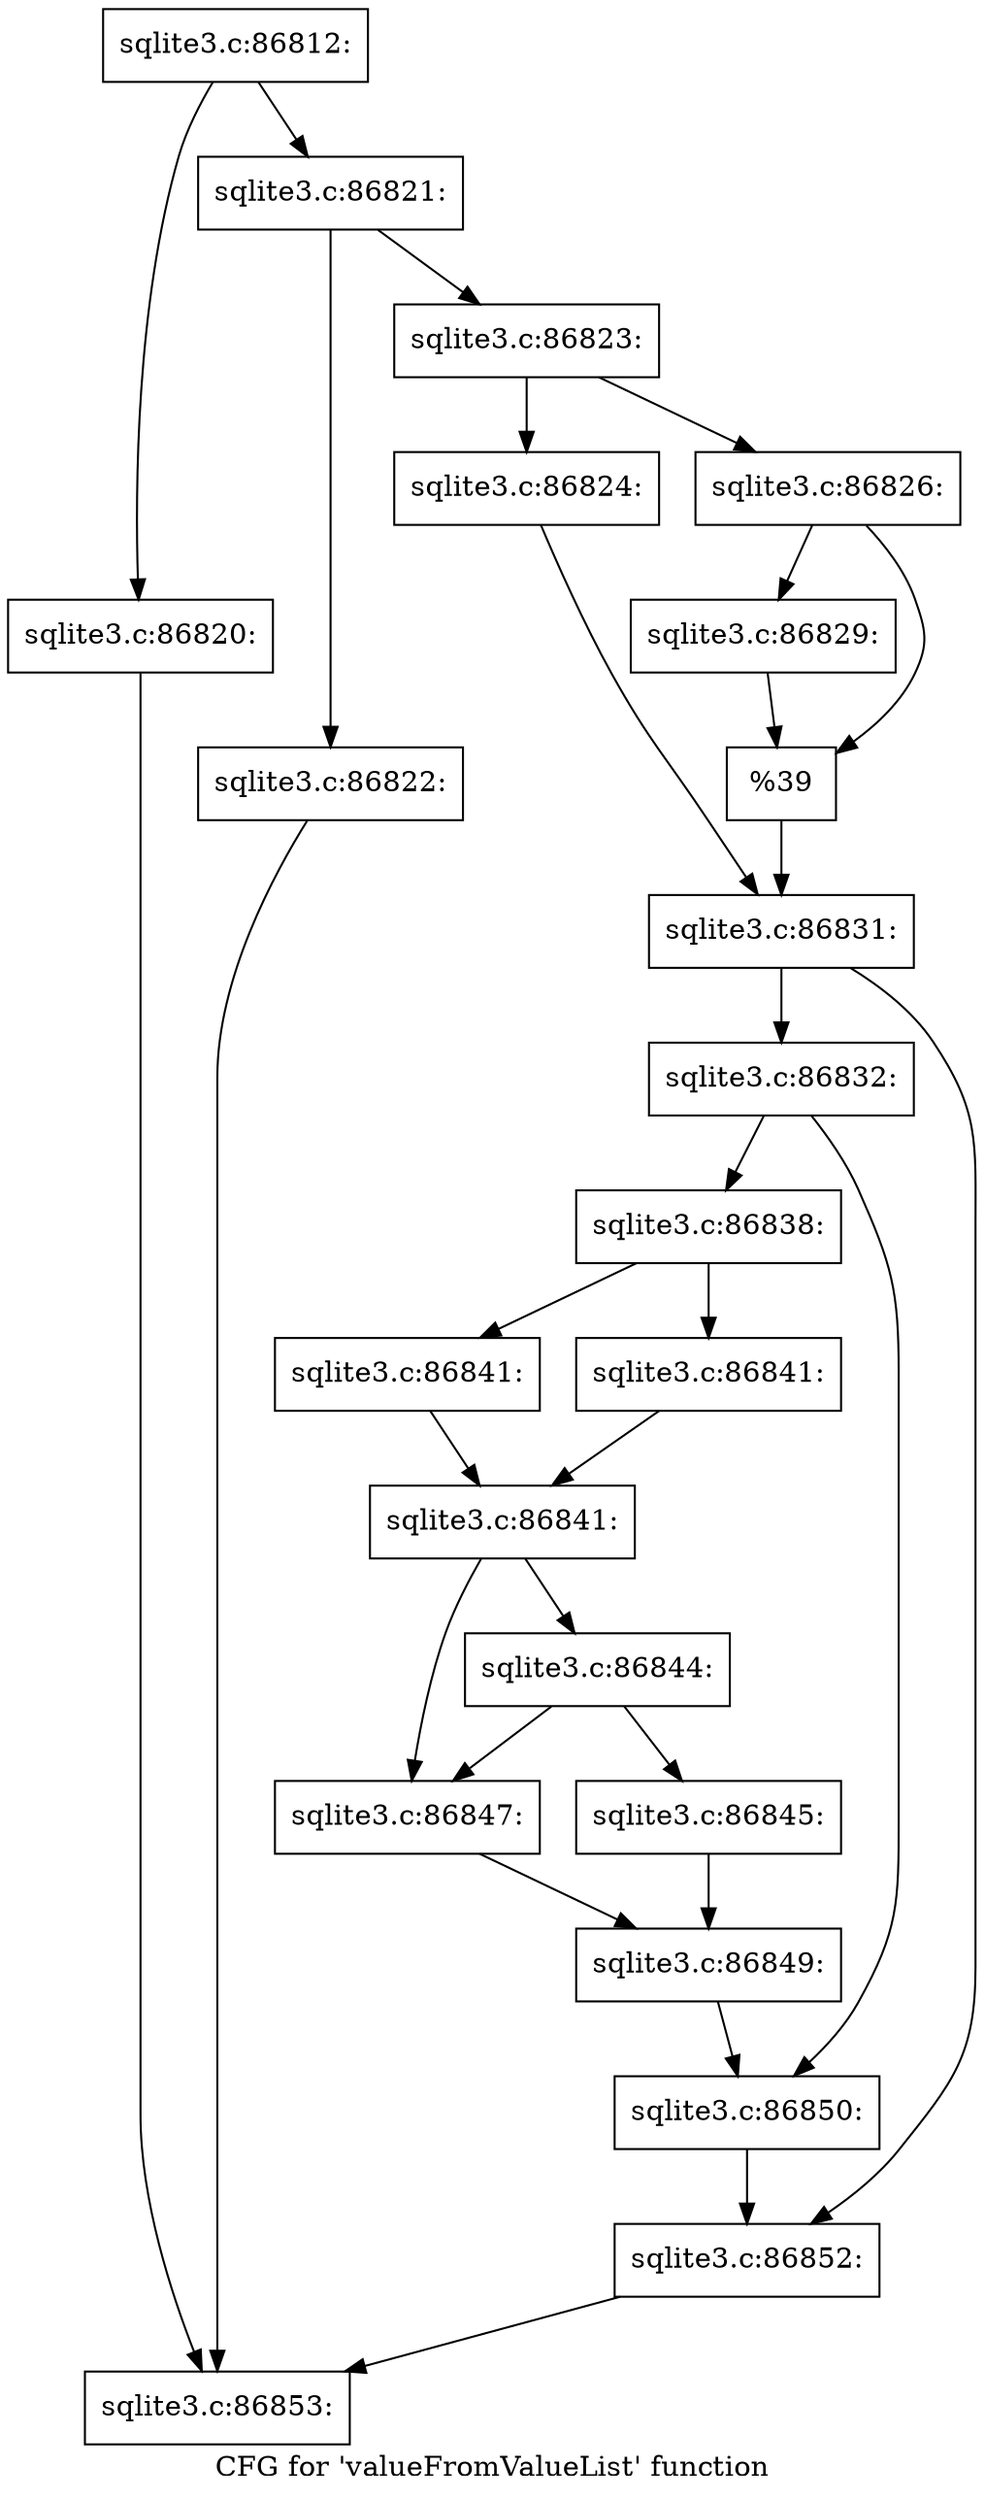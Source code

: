 digraph "CFG for 'valueFromValueList' function" {
	label="CFG for 'valueFromValueList' function";

	Node0x55c0f8549760 [shape=record,label="{sqlite3.c:86812:}"];
	Node0x55c0f8549760 -> Node0x55c0f854cba0;
	Node0x55c0f8549760 -> Node0x55c0f854cbf0;
	Node0x55c0f854cba0 [shape=record,label="{sqlite3.c:86820:}"];
	Node0x55c0f854cba0 -> Node0x55c0f85498e0;
	Node0x55c0f854cbf0 [shape=record,label="{sqlite3.c:86821:}"];
	Node0x55c0f854cbf0 -> Node0x55c0f854d400;
	Node0x55c0f854cbf0 -> Node0x55c0f854d450;
	Node0x55c0f854d400 [shape=record,label="{sqlite3.c:86822:}"];
	Node0x55c0f854d400 -> Node0x55c0f85498e0;
	Node0x55c0f854d450 [shape=record,label="{sqlite3.c:86823:}"];
	Node0x55c0f854d450 -> Node0x55c0f854d910;
	Node0x55c0f854d450 -> Node0x55c0f854d9b0;
	Node0x55c0f854d910 [shape=record,label="{sqlite3.c:86824:}"];
	Node0x55c0f854d910 -> Node0x55c0f854d960;
	Node0x55c0f854d9b0 [shape=record,label="{sqlite3.c:86826:}"];
	Node0x55c0f854d9b0 -> Node0x55c0f854ea60;
	Node0x55c0f854d9b0 -> Node0x55c0f854eab0;
	Node0x55c0f854ea60 [shape=record,label="{sqlite3.c:86829:}"];
	Node0x55c0f854ea60 -> Node0x55c0f854eab0;
	Node0x55c0f854eab0 [shape=record,label="{%39}"];
	Node0x55c0f854eab0 -> Node0x55c0f854d960;
	Node0x55c0f854d960 [shape=record,label="{sqlite3.c:86831:}"];
	Node0x55c0f854d960 -> Node0x55c0f854f270;
	Node0x55c0f854d960 -> Node0x55c0f854f2c0;
	Node0x55c0f854f270 [shape=record,label="{sqlite3.c:86832:}"];
	Node0x55c0f854f270 -> Node0x55c0f8550760;
	Node0x55c0f854f270 -> Node0x55c0f85507b0;
	Node0x55c0f8550760 [shape=record,label="{sqlite3.c:86838:}"];
	Node0x55c0f8550760 -> Node0x55c0f8551be0;
	Node0x55c0f8550760 -> Node0x55c0f8551c30;
	Node0x55c0f8551be0 [shape=record,label="{sqlite3.c:86841:}"];
	Node0x55c0f8551be0 -> Node0x55c0f8551c80;
	Node0x55c0f8551c30 [shape=record,label="{sqlite3.c:86841:}"];
	Node0x55c0f8551c30 -> Node0x55c0f8551c80;
	Node0x55c0f8551c80 [shape=record,label="{sqlite3.c:86841:}"];
	Node0x55c0f8551c80 -> Node0x55c0f8553400;
	Node0x55c0f8551c80 -> Node0x55c0f85533b0;
	Node0x55c0f8553400 [shape=record,label="{sqlite3.c:86844:}"];
	Node0x55c0f8553400 -> Node0x55c0f8553310;
	Node0x55c0f8553400 -> Node0x55c0f85533b0;
	Node0x55c0f8553310 [shape=record,label="{sqlite3.c:86845:}"];
	Node0x55c0f8553310 -> Node0x55c0f8553360;
	Node0x55c0f85533b0 [shape=record,label="{sqlite3.c:86847:}"];
	Node0x55c0f85533b0 -> Node0x55c0f8553360;
	Node0x55c0f8553360 [shape=record,label="{sqlite3.c:86849:}"];
	Node0x55c0f8553360 -> Node0x55c0f85507b0;
	Node0x55c0f85507b0 [shape=record,label="{sqlite3.c:86850:}"];
	Node0x55c0f85507b0 -> Node0x55c0f854f2c0;
	Node0x55c0f854f2c0 [shape=record,label="{sqlite3.c:86852:}"];
	Node0x55c0f854f2c0 -> Node0x55c0f85498e0;
	Node0x55c0f85498e0 [shape=record,label="{sqlite3.c:86853:}"];
}
